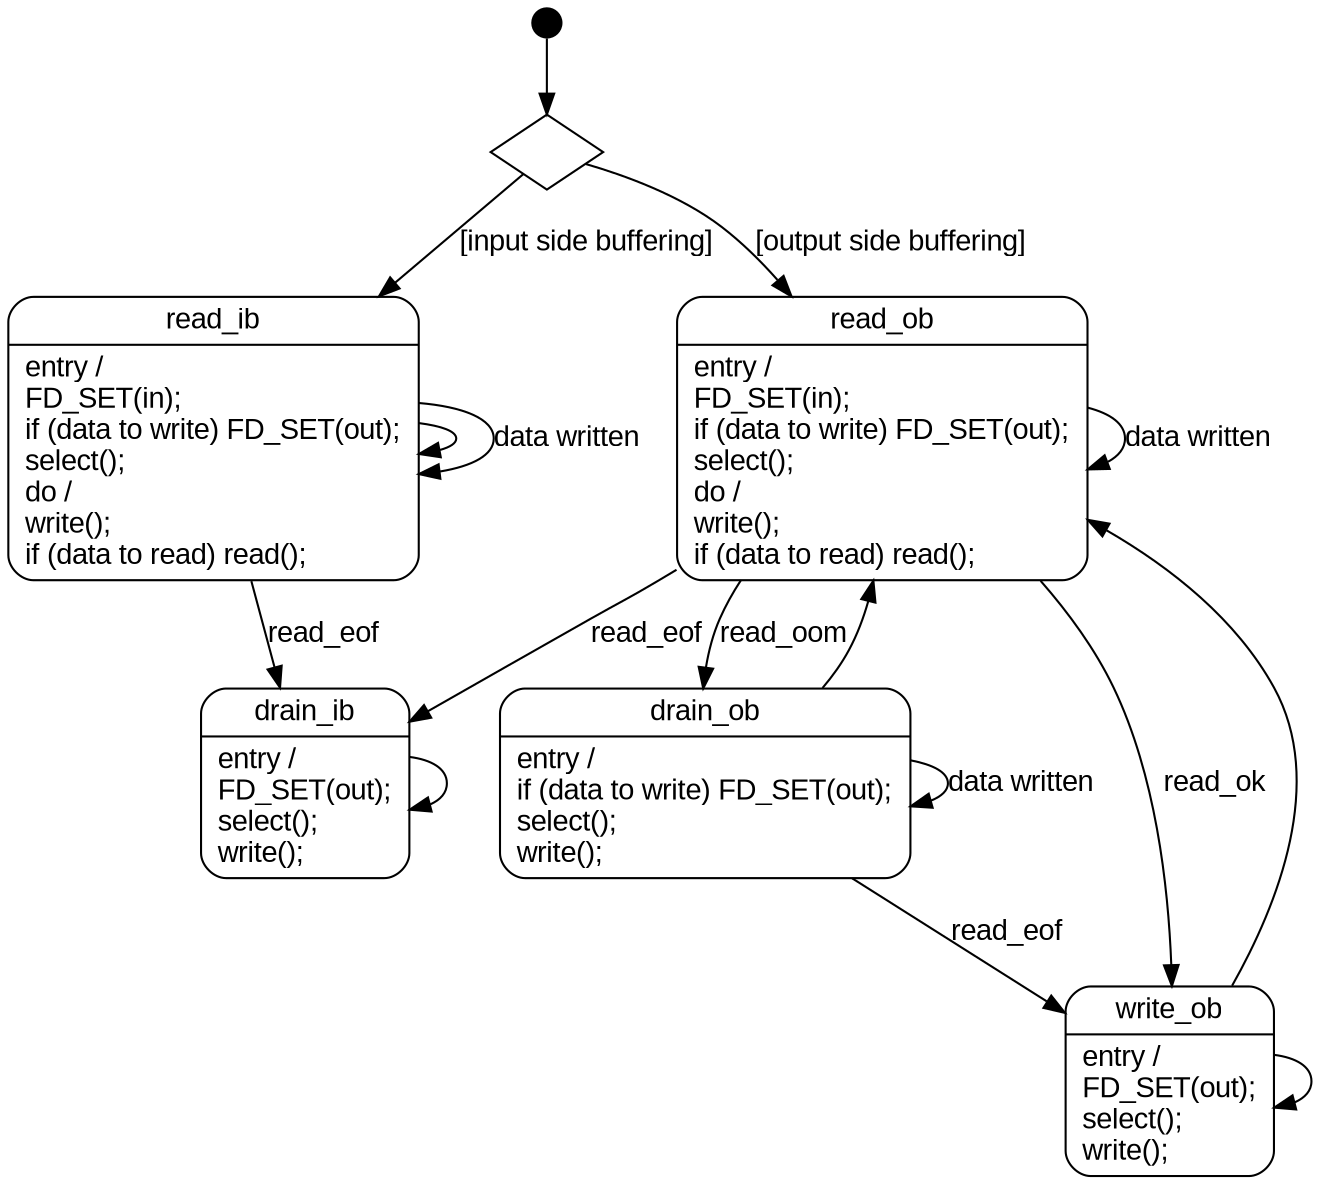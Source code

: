digraph teestate {
	node [shape="record", style="rounded", fontname="Arial"];
	edge [fontname="Arial"];

	drain_ib [label="{drain_ib|entry /\lFD_SET(out);\lselect();\lwrite();\l}"];
	drain_ob [label="{drain_ob|entry /\lif (data to write) FD_SET(out);\lselect();\lwrite();\l}"];
	read_ib [label="{read_ib|entry /\lFD_SET(in);\lif (data to write) FD_SET(out);\lselect();\ldo /\lwrite();\lif (data to read) read();\l}"];
	read_ob [label="{read_ob|entry /\lFD_SET(in);\lif (data to write) FD_SET(out);\lselect();\ldo /\lwrite();\lif (data to read) read();\l}"];
	write_ob [label="{write_ob|entry /\lFD_SET(out);\lselect();\lwrite();\l}"];

	read_ob -> drain_ib [label="read_eof"];
	read_ob -> write_ob [label="read_ok"];
	read_ob -> drain_ob [label="read_oom"];
	read_ob -> read_ob [label="data written"];

	read_ib -> drain_ib [label="read_eof"];
	read_ib -> read_ib [label=""];
	read_ib -> read_ib [label="data written"];

	drain_ib -> drain_ib [label=""];

	write_ob -> read_ob [label=""];
	write_ob -> write_ob [label=""];

	drain_ob -> read_ob [label=""];
	drain_ob -> write_ob [label="read_eof"];
	drain_ob -> drain_ob [label="data written"];

	start [shape=circle,style=filled,label="",width=0.2,fillcolor=black,fixedsize=true];
	bufftype [shape=diamond,label="",style=""];
	start -> bufftype;
	bufftype -> read_ib [label="[input side buffering]"];
	bufftype -> read_ob [label="[output side buffering]"];

	/* end [shape=doublecircle,style=filled,label="",width=0.3,fixedsize=true]; */
}
